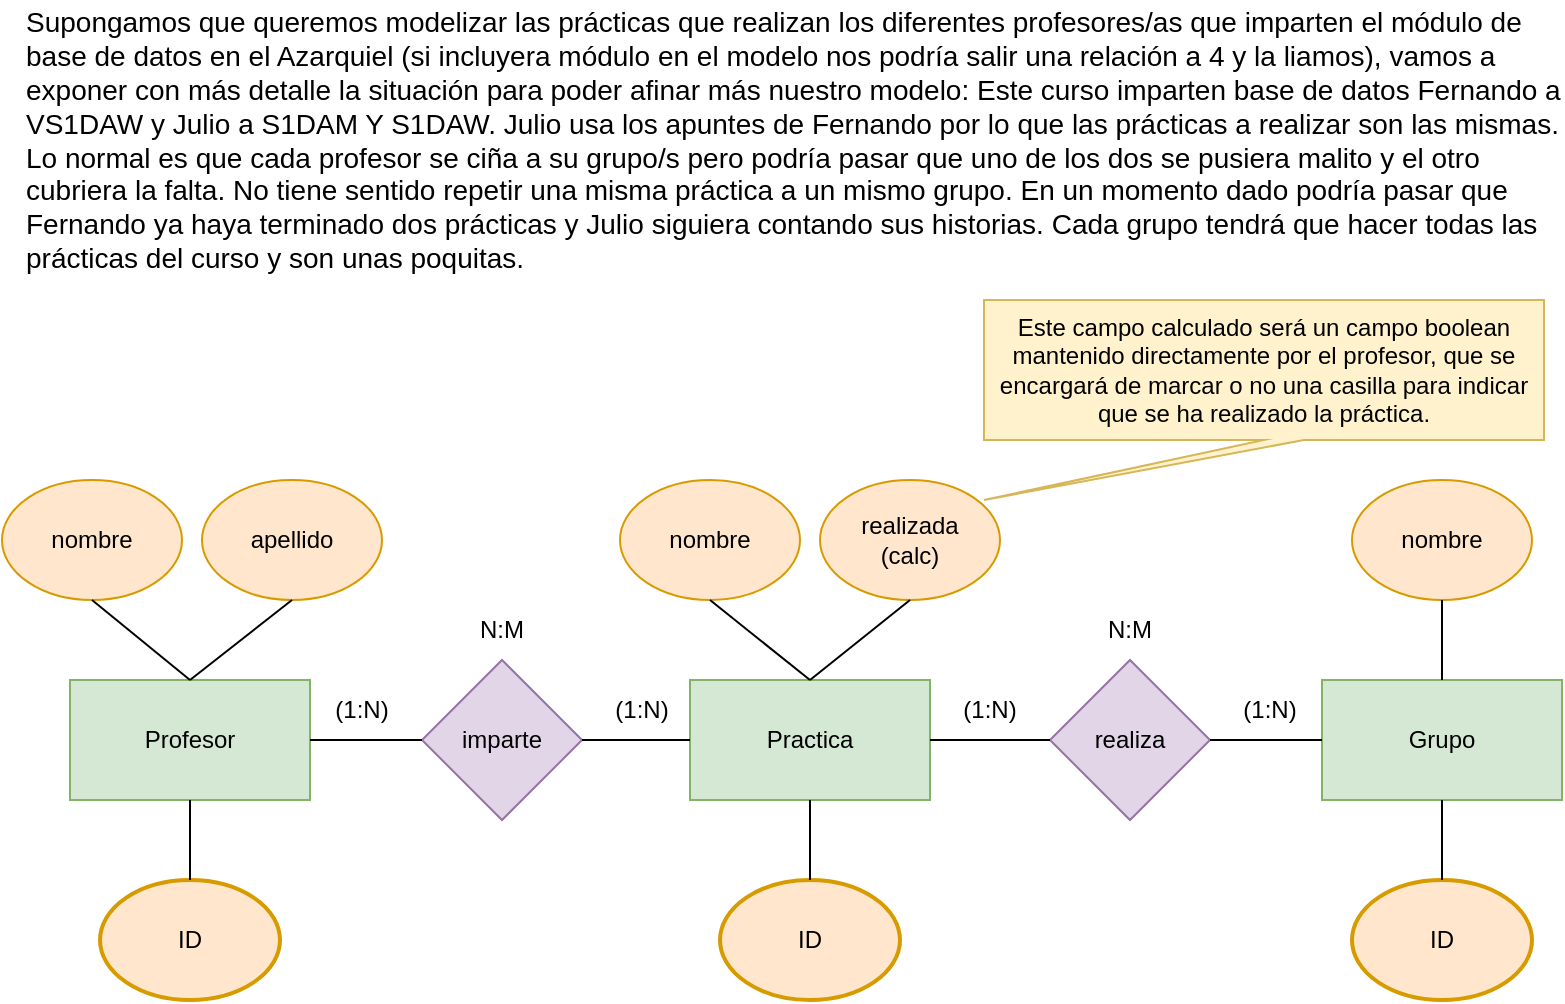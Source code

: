 <mxfile version="22.1.1" type="github">
  <diagram name="Página-1" id="qKwDhnCiwPNc9SaC4BNa">
    <mxGraphModel dx="1434" dy="750" grid="1" gridSize="10" guides="1" tooltips="1" connect="1" arrows="1" fold="1" page="1" pageScale="1" pageWidth="827" pageHeight="1169" math="0" shadow="0">
      <root>
        <mxCell id="0" />
        <mxCell id="1" parent="0" />
        <mxCell id="YrviUOaYqMqXsFpp3-eg-1" value="Supongamos que queremos modelizar las prácticas que realizan los diferentes profesores/as que imparten el módulo de base de datos en el Azarquiel (si incluyera módulo en el modelo nos podría salir una relación a 4 y la liamos), vamos a exponer con más detalle la situación para poder afinar más nuestro modelo: Este curso imparten base de datos Fernando a VS1DAW y Julio a S1DAM Y S1DAW. Julio usa los apuntes de Fernando por lo que las prácticas a realizar son las mismas. Lo normal es que cada profesor se ciña a su grupo/s pero podría pasar que uno de los dos se pusiera malito y el otro cubriera la falta. No tiene sentido repetir una misma práctica a un mismo grupo. En un momento dado podría pasar que Fernando ya haya terminado dos prácticas y Julio siguiera contando sus historias. Cada grupo tendrá que hacer todas las prácticas del curso y son unas poquitas." style="text;html=1;strokeColor=none;fillColor=none;align=left;verticalAlign=middle;whiteSpace=wrap;rounded=0;fontSize=14;" parent="1" vertex="1">
          <mxGeometry x="29" y="40" width="770" height="140" as="geometry" />
        </mxCell>
        <mxCell id="yulLahvRHh0z7h0c_ufD-1" value="Profesor" style="rounded=0;whiteSpace=wrap;html=1;fillColor=#d5e8d4;strokeColor=#82b366;" parent="1" vertex="1">
          <mxGeometry x="53" y="380" width="120" height="60" as="geometry" />
        </mxCell>
        <mxCell id="yulLahvRHh0z7h0c_ufD-3" value="Practica" style="rounded=0;whiteSpace=wrap;html=1;fillColor=#d5e8d4;strokeColor=#82b366;" parent="1" vertex="1">
          <mxGeometry x="363" y="380" width="120" height="60" as="geometry" />
        </mxCell>
        <mxCell id="yulLahvRHh0z7h0c_ufD-4" value="Grupo" style="rounded=0;whiteSpace=wrap;html=1;fillColor=#d5e8d4;strokeColor=#82b366;" parent="1" vertex="1">
          <mxGeometry x="679" y="380" width="120" height="60" as="geometry" />
        </mxCell>
        <mxCell id="yulLahvRHh0z7h0c_ufD-5" value="imparte" style="rhombus;whiteSpace=wrap;html=1;fillColor=#e1d5e7;strokeColor=#9673a6;" parent="1" vertex="1">
          <mxGeometry x="229" y="370" width="80" height="80" as="geometry" />
        </mxCell>
        <mxCell id="yulLahvRHh0z7h0c_ufD-6" value="realiza" style="rhombus;whiteSpace=wrap;html=1;fillColor=#e1d5e7;strokeColor=#9673a6;" parent="1" vertex="1">
          <mxGeometry x="543" y="370" width="80" height="80" as="geometry" />
        </mxCell>
        <mxCell id="yulLahvRHh0z7h0c_ufD-9" value="" style="endArrow=none;html=1;rounded=0;entryX=0;entryY=0.5;entryDx=0;entryDy=0;exitX=1;exitY=0.5;exitDx=0;exitDy=0;" parent="1" source="yulLahvRHh0z7h0c_ufD-6" target="yulLahvRHh0z7h0c_ufD-4" edge="1">
          <mxGeometry width="50" height="50" relative="1" as="geometry">
            <mxPoint x="399" y="450" as="sourcePoint" />
            <mxPoint x="449" y="400" as="targetPoint" />
          </mxGeometry>
        </mxCell>
        <mxCell id="yulLahvRHh0z7h0c_ufD-10" value="" style="endArrow=none;html=1;rounded=0;entryX=0;entryY=0.5;entryDx=0;entryDy=0;exitX=1;exitY=0.5;exitDx=0;exitDy=0;" parent="1" source="yulLahvRHh0z7h0c_ufD-3" target="yulLahvRHh0z7h0c_ufD-6" edge="1">
          <mxGeometry width="50" height="50" relative="1" as="geometry">
            <mxPoint x="399" y="450" as="sourcePoint" />
            <mxPoint x="449" y="400" as="targetPoint" />
          </mxGeometry>
        </mxCell>
        <mxCell id="yulLahvRHh0z7h0c_ufD-11" value="" style="endArrow=none;html=1;rounded=0;exitX=1;exitY=0.5;exitDx=0;exitDy=0;entryX=0;entryY=0.5;entryDx=0;entryDy=0;" parent="1" source="yulLahvRHh0z7h0c_ufD-5" target="yulLahvRHh0z7h0c_ufD-3" edge="1">
          <mxGeometry width="50" height="50" relative="1" as="geometry">
            <mxPoint x="399" y="450" as="sourcePoint" />
            <mxPoint x="449" y="400" as="targetPoint" />
          </mxGeometry>
        </mxCell>
        <mxCell id="yulLahvRHh0z7h0c_ufD-12" value="" style="endArrow=none;html=1;rounded=0;exitX=1;exitY=0.5;exitDx=0;exitDy=0;entryX=0;entryY=0.5;entryDx=0;entryDy=0;" parent="1" source="yulLahvRHh0z7h0c_ufD-1" target="yulLahvRHh0z7h0c_ufD-5" edge="1">
          <mxGeometry width="50" height="50" relative="1" as="geometry">
            <mxPoint x="399" y="450" as="sourcePoint" />
            <mxPoint x="229" y="410" as="targetPoint" />
          </mxGeometry>
        </mxCell>
        <mxCell id="yulLahvRHh0z7h0c_ufD-13" value="ID" style="ellipse;whiteSpace=wrap;html=1;strokeWidth=2;fillColor=#ffe6cc;strokeColor=#d79b00;" parent="1" vertex="1">
          <mxGeometry x="694" y="480" width="90" height="60" as="geometry" />
        </mxCell>
        <mxCell id="yulLahvRHh0z7h0c_ufD-14" value="ID" style="ellipse;whiteSpace=wrap;html=1;strokeWidth=2;fillColor=#ffe6cc;strokeColor=#d79b00;" parent="1" vertex="1">
          <mxGeometry x="68" y="480" width="90" height="60" as="geometry" />
        </mxCell>
        <mxCell id="yulLahvRHh0z7h0c_ufD-15" value="ID" style="ellipse;whiteSpace=wrap;html=1;strokeWidth=2;fillColor=#ffe6cc;strokeColor=#d79b00;" parent="1" vertex="1">
          <mxGeometry x="378" y="480" width="90" height="60" as="geometry" />
        </mxCell>
        <mxCell id="yulLahvRHh0z7h0c_ufD-17" value="nombre" style="ellipse;whiteSpace=wrap;html=1;fillColor=#ffe6cc;strokeColor=#d79b00;" parent="1" vertex="1">
          <mxGeometry x="694" y="280" width="90" height="60" as="geometry" />
        </mxCell>
        <mxCell id="yulLahvRHh0z7h0c_ufD-18" value="nombre" style="ellipse;whiteSpace=wrap;html=1;fillColor=#ffe6cc;strokeColor=#d79b00;" parent="1" vertex="1">
          <mxGeometry x="328" y="280" width="90" height="60" as="geometry" />
        </mxCell>
        <mxCell id="yulLahvRHh0z7h0c_ufD-19" value="nombre" style="ellipse;whiteSpace=wrap;html=1;fillColor=#ffe6cc;strokeColor=#d79b00;" parent="1" vertex="1">
          <mxGeometry x="19" y="280" width="90" height="60" as="geometry" />
        </mxCell>
        <mxCell id="yulLahvRHh0z7h0c_ufD-20" value="apellido" style="ellipse;whiteSpace=wrap;html=1;fillColor=#ffe6cc;strokeColor=#d79b00;" parent="1" vertex="1">
          <mxGeometry x="119" y="280" width="90" height="60" as="geometry" />
        </mxCell>
        <mxCell id="yulLahvRHh0z7h0c_ufD-21" value="realizada&lt;br&gt;(calc)" style="ellipse;whiteSpace=wrap;html=1;fillColor=#ffe6cc;strokeColor=#d79b00;" parent="1" vertex="1">
          <mxGeometry x="428" y="280" width="90" height="60" as="geometry" />
        </mxCell>
        <mxCell id="yulLahvRHh0z7h0c_ufD-22" value="" style="endArrow=none;html=1;rounded=0;exitX=0.5;exitY=0;exitDx=0;exitDy=0;entryX=0.5;entryY=1;entryDx=0;entryDy=0;" parent="1" source="yulLahvRHh0z7h0c_ufD-3" target="yulLahvRHh0z7h0c_ufD-21" edge="1">
          <mxGeometry width="50" height="50" relative="1" as="geometry">
            <mxPoint x="399" y="370" as="sourcePoint" />
            <mxPoint x="449" y="320" as="targetPoint" />
          </mxGeometry>
        </mxCell>
        <mxCell id="yulLahvRHh0z7h0c_ufD-23" value="" style="endArrow=none;html=1;rounded=0;exitX=0.5;exitY=0;exitDx=0;exitDy=0;entryX=0.5;entryY=1;entryDx=0;entryDy=0;" parent="1" source="yulLahvRHh0z7h0c_ufD-3" target="yulLahvRHh0z7h0c_ufD-18" edge="1">
          <mxGeometry width="50" height="50" relative="1" as="geometry">
            <mxPoint x="399" y="370" as="sourcePoint" />
            <mxPoint x="449" y="320" as="targetPoint" />
          </mxGeometry>
        </mxCell>
        <mxCell id="yulLahvRHh0z7h0c_ufD-24" value="" style="endArrow=none;html=1;rounded=0;entryX=0.5;entryY=1;entryDx=0;entryDy=0;exitX=0.5;exitY=0;exitDx=0;exitDy=0;" parent="1" source="yulLahvRHh0z7h0c_ufD-4" target="yulLahvRHh0z7h0c_ufD-17" edge="1">
          <mxGeometry width="50" height="50" relative="1" as="geometry">
            <mxPoint x="399" y="370" as="sourcePoint" />
            <mxPoint x="449" y="320" as="targetPoint" />
          </mxGeometry>
        </mxCell>
        <mxCell id="yulLahvRHh0z7h0c_ufD-25" value="" style="endArrow=none;html=1;rounded=0;entryX=0.5;entryY=0;entryDx=0;entryDy=0;exitX=0.5;exitY=1;exitDx=0;exitDy=0;" parent="1" source="yulLahvRHh0z7h0c_ufD-4" target="yulLahvRHh0z7h0c_ufD-13" edge="1">
          <mxGeometry width="50" height="50" relative="1" as="geometry">
            <mxPoint x="399" y="370" as="sourcePoint" />
            <mxPoint x="449" y="320" as="targetPoint" />
          </mxGeometry>
        </mxCell>
        <mxCell id="yulLahvRHh0z7h0c_ufD-26" value="" style="endArrow=none;html=1;rounded=0;entryX=0.5;entryY=0;entryDx=0;entryDy=0;exitX=0.5;exitY=1;exitDx=0;exitDy=0;" parent="1" source="yulLahvRHh0z7h0c_ufD-3" target="yulLahvRHh0z7h0c_ufD-15" edge="1">
          <mxGeometry width="50" height="50" relative="1" as="geometry">
            <mxPoint x="399" y="370" as="sourcePoint" />
            <mxPoint x="449" y="320" as="targetPoint" />
          </mxGeometry>
        </mxCell>
        <mxCell id="yulLahvRHh0z7h0c_ufD-27" value="" style="endArrow=none;html=1;rounded=0;entryX=0.5;entryY=0;entryDx=0;entryDy=0;exitX=0.5;exitY=1;exitDx=0;exitDy=0;" parent="1" source="yulLahvRHh0z7h0c_ufD-1" target="yulLahvRHh0z7h0c_ufD-14" edge="1">
          <mxGeometry width="50" height="50" relative="1" as="geometry">
            <mxPoint x="399" y="370" as="sourcePoint" />
            <mxPoint x="449" y="320" as="targetPoint" />
          </mxGeometry>
        </mxCell>
        <mxCell id="yulLahvRHh0z7h0c_ufD-28" value="" style="endArrow=none;html=1;rounded=0;entryX=0.5;entryY=1;entryDx=0;entryDy=0;exitX=0.5;exitY=0;exitDx=0;exitDy=0;" parent="1" source="yulLahvRHh0z7h0c_ufD-1" target="yulLahvRHh0z7h0c_ufD-20" edge="1">
          <mxGeometry width="50" height="50" relative="1" as="geometry">
            <mxPoint x="399" y="370" as="sourcePoint" />
            <mxPoint x="449" y="320" as="targetPoint" />
          </mxGeometry>
        </mxCell>
        <mxCell id="yulLahvRHh0z7h0c_ufD-29" value="" style="endArrow=none;html=1;rounded=0;exitX=0.5;exitY=0;exitDx=0;exitDy=0;entryX=0.5;entryY=1;entryDx=0;entryDy=0;" parent="1" source="yulLahvRHh0z7h0c_ufD-1" target="yulLahvRHh0z7h0c_ufD-19" edge="1">
          <mxGeometry width="50" height="50" relative="1" as="geometry">
            <mxPoint x="399" y="370" as="sourcePoint" />
            <mxPoint x="449" y="320" as="targetPoint" />
          </mxGeometry>
        </mxCell>
        <mxCell id="yulLahvRHh0z7h0c_ufD-31" value="Este campo calculado será un campo boolean mantenido directamente por el profesor, que se encargará de marcar o no una casilla para indicar que se ha realizado la práctica." style="shape=callout;whiteSpace=wrap;html=1;perimeter=calloutPerimeter;direction=east;position2=0;fontStyle=0;fillColor=#fff2cc;strokeColor=#d6b656;" parent="1" vertex="1">
          <mxGeometry x="510" y="190" width="280" height="100" as="geometry" />
        </mxCell>
        <mxCell id="yulLahvRHh0z7h0c_ufD-32" value="(1:N)" style="text;html=1;strokeColor=none;fillColor=none;align=center;verticalAlign=middle;whiteSpace=wrap;rounded=0;" parent="1" vertex="1">
          <mxGeometry x="169" y="380" width="60" height="30" as="geometry" />
        </mxCell>
        <mxCell id="yulLahvRHh0z7h0c_ufD-33" value="(1:N)" style="text;html=1;strokeColor=none;fillColor=none;align=center;verticalAlign=middle;whiteSpace=wrap;rounded=0;" parent="1" vertex="1">
          <mxGeometry x="309" y="380" width="60" height="30" as="geometry" />
        </mxCell>
        <mxCell id="yulLahvRHh0z7h0c_ufD-34" value="N:M" style="text;html=1;strokeColor=none;fillColor=none;align=center;verticalAlign=middle;whiteSpace=wrap;rounded=0;" parent="1" vertex="1">
          <mxGeometry x="239" y="340" width="60" height="30" as="geometry" />
        </mxCell>
        <mxCell id="yulLahvRHh0z7h0c_ufD-35" value="(1:N)" style="text;html=1;strokeColor=none;fillColor=none;align=center;verticalAlign=middle;whiteSpace=wrap;rounded=0;" parent="1" vertex="1">
          <mxGeometry x="483" y="380" width="60" height="30" as="geometry" />
        </mxCell>
        <mxCell id="yulLahvRHh0z7h0c_ufD-36" value="(1:N)" style="text;html=1;strokeColor=none;fillColor=none;align=center;verticalAlign=middle;whiteSpace=wrap;rounded=0;" parent="1" vertex="1">
          <mxGeometry x="623" y="380" width="60" height="30" as="geometry" />
        </mxCell>
        <mxCell id="yulLahvRHh0z7h0c_ufD-37" value="N:M" style="text;html=1;strokeColor=none;fillColor=none;align=center;verticalAlign=middle;whiteSpace=wrap;rounded=0;" parent="1" vertex="1">
          <mxGeometry x="553" y="340" width="60" height="30" as="geometry" />
        </mxCell>
      </root>
    </mxGraphModel>
  </diagram>
</mxfile>
